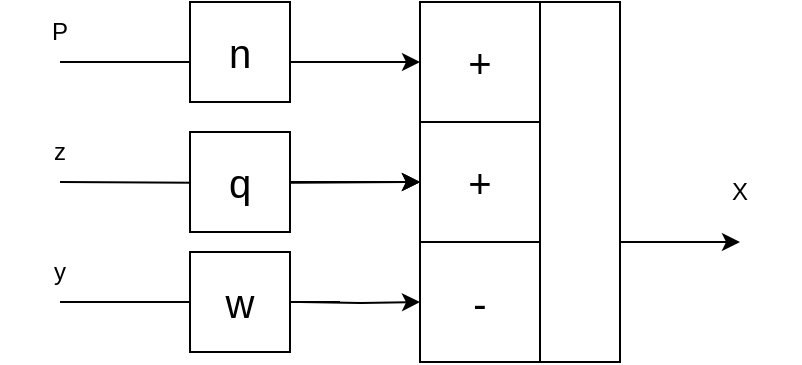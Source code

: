 <mxfile version="26.1.1">
  <diagram name="Page-1" id="_vyTYUCOXEmmg8NYi0am">
    <mxGraphModel dx="411" dy="470" grid="1" gridSize="10" guides="1" tooltips="1" connect="1" arrows="1" fold="1" page="1" pageScale="1" pageWidth="850" pageHeight="1100" math="0" shadow="0">
      <root>
        <mxCell id="0" />
        <mxCell id="1" parent="0" />
        <mxCell id="Ri8fIjRqpiTNRW61zUmu-1" value="&lt;font style=&quot;font-size: 20px;&quot;&gt;+&lt;/font&gt;" style="rounded=0;whiteSpace=wrap;html=1;" parent="1" vertex="1">
          <mxGeometry x="250" y="370" width="60" height="60" as="geometry" />
        </mxCell>
        <mxCell id="Ri8fIjRqpiTNRW61zUmu-2" value="&lt;span style=&quot;font-size: 20px;&quot;&gt;+&lt;/span&gt;" style="rounded=0;whiteSpace=wrap;html=1;" parent="1" vertex="1">
          <mxGeometry x="250" y="430" width="60" height="60" as="geometry" />
        </mxCell>
        <mxCell id="Ri8fIjRqpiTNRW61zUmu-3" value="&lt;span style=&quot;font-size: 20px;&quot;&gt;-&lt;/span&gt;" style="rounded=0;whiteSpace=wrap;html=1;" parent="1" vertex="1">
          <mxGeometry x="250" y="490" width="60" height="60" as="geometry" />
        </mxCell>
        <mxCell id="Ri8fIjRqpiTNRW61zUmu-5" value="" style="rounded=0;whiteSpace=wrap;html=1;" parent="1" vertex="1">
          <mxGeometry x="310" y="370" width="40" height="180" as="geometry" />
        </mxCell>
        <mxCell id="Ri8fIjRqpiTNRW61zUmu-9" style="edgeStyle=orthogonalEdgeStyle;rounded=0;orthogonalLoop=1;jettySize=auto;html=1;entryX=0;entryY=0.5;entryDx=0;entryDy=0;exitX=0.5;exitY=1;exitDx=0;exitDy=0;" parent="1" source="Ri8fIjRqpiTNRW61zUmu-15" target="Ri8fIjRqpiTNRW61zUmu-1" edge="1">
          <mxGeometry relative="1" as="geometry">
            <mxPoint x="190" y="400" as="sourcePoint" />
            <Array as="points">
              <mxPoint x="70" y="400" />
            </Array>
          </mxGeometry>
        </mxCell>
        <mxCell id="Ri8fIjRqpiTNRW61zUmu-10" style="edgeStyle=orthogonalEdgeStyle;rounded=0;orthogonalLoop=1;jettySize=auto;html=1;" parent="1" source="vr3T0THmv4kPDHBN1TLS-2" target="Ri8fIjRqpiTNRW61zUmu-2" edge="1">
          <mxGeometry relative="1" as="geometry">
            <mxPoint x="70" y="460" as="sourcePoint" />
          </mxGeometry>
        </mxCell>
        <mxCell id="Ri8fIjRqpiTNRW61zUmu-11" style="edgeStyle=orthogonalEdgeStyle;rounded=0;orthogonalLoop=1;jettySize=auto;html=1;" parent="1" target="Ri8fIjRqpiTNRW61zUmu-3" edge="1">
          <mxGeometry relative="1" as="geometry">
            <mxPoint x="190" y="520" as="sourcePoint" />
          </mxGeometry>
        </mxCell>
        <mxCell id="Ri8fIjRqpiTNRW61zUmu-14" value="" style="endArrow=none;html=1;rounded=0;exitX=1;exitY=0.5;exitDx=0;exitDy=0;" parent="1" source="dBFr_GBfOK9OqvC5HO5i-5" edge="1">
          <mxGeometry width="50" height="50" relative="1" as="geometry">
            <mxPoint x="50" y="519.5" as="sourcePoint" />
            <mxPoint x="210" y="520" as="targetPoint" />
          </mxGeometry>
        </mxCell>
        <mxCell id="Ri8fIjRqpiTNRW61zUmu-15" value="P" style="text;html=1;align=center;verticalAlign=middle;whiteSpace=wrap;rounded=0;" parent="1" vertex="1">
          <mxGeometry x="40" y="370" width="60" height="30" as="geometry" />
        </mxCell>
        <mxCell id="Ri8fIjRqpiTNRW61zUmu-16" value="z" style="text;html=1;align=center;verticalAlign=middle;whiteSpace=wrap;rounded=0;" parent="1" vertex="1">
          <mxGeometry x="40" y="430" width="60" height="30" as="geometry" />
        </mxCell>
        <mxCell id="Ri8fIjRqpiTNRW61zUmu-17" value="y" style="text;html=1;align=center;verticalAlign=middle;whiteSpace=wrap;rounded=0;" parent="1" vertex="1">
          <mxGeometry x="40" y="490" width="60" height="30" as="geometry" />
        </mxCell>
        <mxCell id="Ri8fIjRqpiTNRW61zUmu-18" style="edgeStyle=orthogonalEdgeStyle;rounded=0;orthogonalLoop=1;jettySize=auto;html=1;entryX=0;entryY=0.5;entryDx=0;entryDy=0;" parent="1" edge="1">
          <mxGeometry relative="1" as="geometry">
            <mxPoint x="350" y="490" as="sourcePoint" />
            <mxPoint x="410" y="490" as="targetPoint" />
          </mxGeometry>
        </mxCell>
        <mxCell id="Ri8fIjRqpiTNRW61zUmu-19" value="X" style="text;html=1;align=center;verticalAlign=middle;whiteSpace=wrap;rounded=0;" parent="1" vertex="1">
          <mxGeometry x="380" y="450" width="60" height="30" as="geometry" />
        </mxCell>
        <mxCell id="vr3T0THmv4kPDHBN1TLS-4" value="" style="edgeStyle=orthogonalEdgeStyle;rounded=0;orthogonalLoop=1;jettySize=auto;html=1;entryX=0;entryY=0.5;entryDx=0;entryDy=0;" parent="1" source="vr3T0THmv4kPDHBN1TLS-2" target="Ri8fIjRqpiTNRW61zUmu-2" edge="1">
          <mxGeometry relative="1" as="geometry">
            <mxPoint x="70" y="460" as="sourcePoint" />
            <mxPoint x="250" y="460" as="targetPoint" />
          </mxGeometry>
        </mxCell>
        <mxCell id="dBFr_GBfOK9OqvC5HO5i-1" value="&lt;span style=&quot;font-size: 20px;&quot;&gt;n&lt;/span&gt;" style="rounded=0;whiteSpace=wrap;html=1;" parent="1" vertex="1">
          <mxGeometry x="135" y="370" width="50" height="50" as="geometry" />
        </mxCell>
        <mxCell id="dBFr_GBfOK9OqvC5HO5i-4" value="" style="edgeStyle=orthogonalEdgeStyle;rounded=0;orthogonalLoop=1;jettySize=auto;html=1;entryX=0;entryY=0.5;entryDx=0;entryDy=0;" parent="1" target="Ri8fIjRqpiTNRW61zUmu-2" edge="1">
          <mxGeometry relative="1" as="geometry">
            <mxPoint x="70" y="460" as="sourcePoint" />
            <mxPoint x="140" y="460" as="targetPoint" />
          </mxGeometry>
        </mxCell>
        <mxCell id="vr3T0THmv4kPDHBN1TLS-2" value="&lt;span style=&quot;font-size: 20px;&quot;&gt;q&lt;/span&gt;" style="rounded=0;whiteSpace=wrap;html=1;" parent="1" vertex="1">
          <mxGeometry x="135" y="435" width="50" height="50" as="geometry" />
        </mxCell>
        <mxCell id="dBFr_GBfOK9OqvC5HO5i-6" value="" style="endArrow=none;html=1;rounded=0;exitX=0.5;exitY=1;exitDx=0;exitDy=0;" parent="1" source="Ri8fIjRqpiTNRW61zUmu-17" target="dBFr_GBfOK9OqvC5HO5i-5" edge="1">
          <mxGeometry width="50" height="50" relative="1" as="geometry">
            <mxPoint x="70" y="520" as="sourcePoint" />
            <mxPoint x="210" y="520" as="targetPoint" />
          </mxGeometry>
        </mxCell>
        <mxCell id="dBFr_GBfOK9OqvC5HO5i-5" value="&lt;span style=&quot;font-size: 20px;&quot;&gt;w&lt;/span&gt;" style="rounded=0;whiteSpace=wrap;html=1;" parent="1" vertex="1">
          <mxGeometry x="135" y="495" width="50" height="50" as="geometry" />
        </mxCell>
      </root>
    </mxGraphModel>
  </diagram>
</mxfile>
